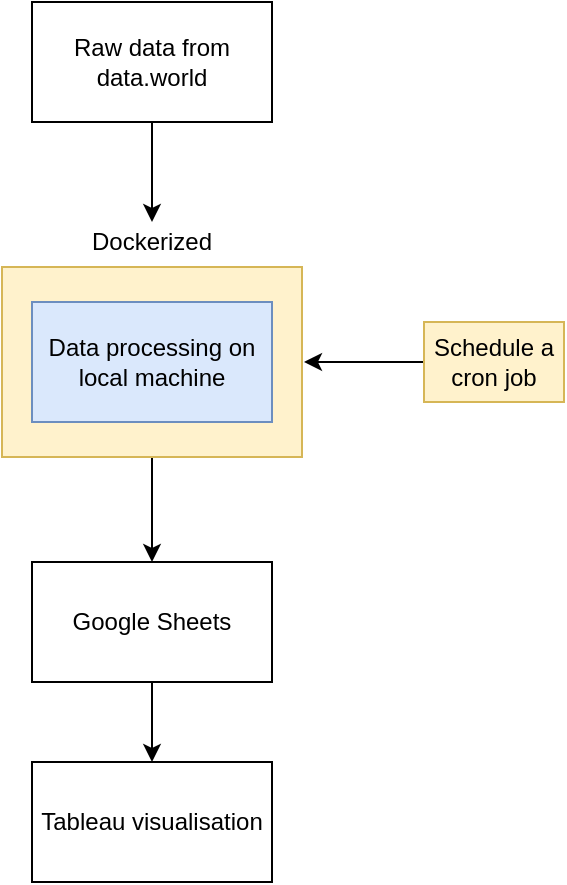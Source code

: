 <mxfile version="14.7.6" type="device"><diagram id="Zq-Ux6jLf8FMNyzUhBLL" name="Page-1"><mxGraphModel dx="946" dy="646" grid="1" gridSize="10" guides="1" tooltips="1" connect="1" arrows="1" fold="1" page="1" pageScale="1" pageWidth="827" pageHeight="1169" math="0" shadow="0"><root><mxCell id="0"/><mxCell id="1" parent="0"/><mxCell id="EDkc0Ct8v6IkttvPfHad-17" style="edgeStyle=orthogonalEdgeStyle;rounded=0;orthogonalLoop=1;jettySize=auto;html=1;entryX=0.5;entryY=0;entryDx=0;entryDy=0;" edge="1" parent="1" source="EDkc0Ct8v6IkttvPfHad-11" target="EDkc0Ct8v6IkttvPfHad-2"><mxGeometry relative="1" as="geometry"/></mxCell><mxCell id="EDkc0Ct8v6IkttvPfHad-11" value="" style="rounded=0;whiteSpace=wrap;html=1;fillColor=#fff2cc;strokeColor=#d6b656;" vertex="1" parent="1"><mxGeometry x="290" y="252.5" width="150" height="95" as="geometry"/></mxCell><mxCell id="EDkc0Ct8v6IkttvPfHad-18" style="edgeStyle=orthogonalEdgeStyle;rounded=0;orthogonalLoop=1;jettySize=auto;html=1;" edge="1" parent="1" source="EDkc0Ct8v6IkttvPfHad-1" target="EDkc0Ct8v6IkttvPfHad-15"><mxGeometry relative="1" as="geometry"/></mxCell><mxCell id="EDkc0Ct8v6IkttvPfHad-1" value="Raw data from data.world" style="rounded=0;whiteSpace=wrap;html=1;" vertex="1" parent="1"><mxGeometry x="305" y="120" width="120" height="60" as="geometry"/></mxCell><mxCell id="EDkc0Ct8v6IkttvPfHad-10" value="" style="edgeStyle=orthogonalEdgeStyle;rounded=0;orthogonalLoop=1;jettySize=auto;html=1;" edge="1" parent="1" source="EDkc0Ct8v6IkttvPfHad-2" target="EDkc0Ct8v6IkttvPfHad-9"><mxGeometry relative="1" as="geometry"/></mxCell><mxCell id="EDkc0Ct8v6IkttvPfHad-2" value="Google Sheets" style="rounded=0;whiteSpace=wrap;html=1;" vertex="1" parent="1"><mxGeometry x="305" y="400" width="120" height="60" as="geometry"/></mxCell><mxCell id="EDkc0Ct8v6IkttvPfHad-6" value="Data processing on local machine" style="rounded=0;whiteSpace=wrap;html=1;fillColor=#dae8fc;strokeColor=#6c8ebf;" vertex="1" parent="1"><mxGeometry x="305" y="270" width="120" height="60" as="geometry"/></mxCell><mxCell id="EDkc0Ct8v6IkttvPfHad-9" value="Tableau visualisation" style="rounded=0;whiteSpace=wrap;html=1;" vertex="1" parent="1"><mxGeometry x="305" y="500" width="120" height="60" as="geometry"/></mxCell><mxCell id="EDkc0Ct8v6IkttvPfHad-15" value="Dockerized" style="text;html=1;strokeColor=none;fillColor=none;align=center;verticalAlign=middle;whiteSpace=wrap;rounded=0;" vertex="1" parent="1"><mxGeometry x="345" y="230" width="40" height="20" as="geometry"/></mxCell><mxCell id="EDkc0Ct8v6IkttvPfHad-19" style="edgeStyle=orthogonalEdgeStyle;rounded=0;orthogonalLoop=1;jettySize=auto;html=1;" edge="1" parent="1" source="EDkc0Ct8v6IkttvPfHad-16"><mxGeometry relative="1" as="geometry"><mxPoint x="441" y="300" as="targetPoint"/></mxGeometry></mxCell><mxCell id="EDkc0Ct8v6IkttvPfHad-16" value="Schedule a cron job" style="text;html=1;strokeColor=#d6b656;fillColor=#fff2cc;align=center;verticalAlign=middle;whiteSpace=wrap;rounded=0;" vertex="1" parent="1"><mxGeometry x="501" y="280" width="70" height="40" as="geometry"/></mxCell></root></mxGraphModel></diagram></mxfile>
